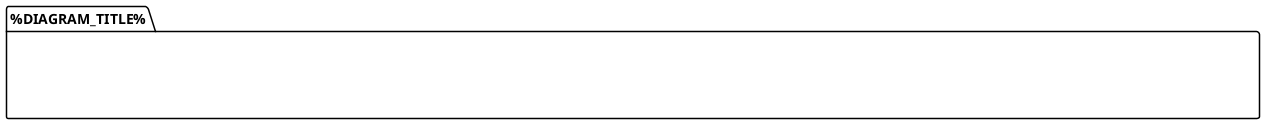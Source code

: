 @startuml

top to bottom direction

skinparam componentStyle uml2
skinparam handwritten false
skinparam monochrome false
skinparam shadowing false
skinparam defaultTextAlignment center
skinparam packageFontSize  14
skinparam packageFontName Arial

skinparam nodesep 20
skinparam ranksep 20
skinparam linetype polyline

skinparam component {
    StereotypeFontSize 14
    StereotypeFontColor black
    StereotypeName Arial
    StereotypeFontStyle normal
    FontSize 14
    FontColor black
    FontName Arial
    BackgroundColor white
    BorderColor black

}

skinparam package<<Transparent>> {
  borderColor white
  backgroundColor white
  fontColor white
  stereotypeFontColor white
}

!pragma ratio 0.50

left to right direction

package "%DIAGRAM_TITLE%" {

    package "123456789012345678901234567890123456789012345678901234567890123456789012345678901234567890123456789012345678901234567890123456789012345678901234567890" <<Transparent>> {

        '%PACKAGES%

    }

}

@enduml


